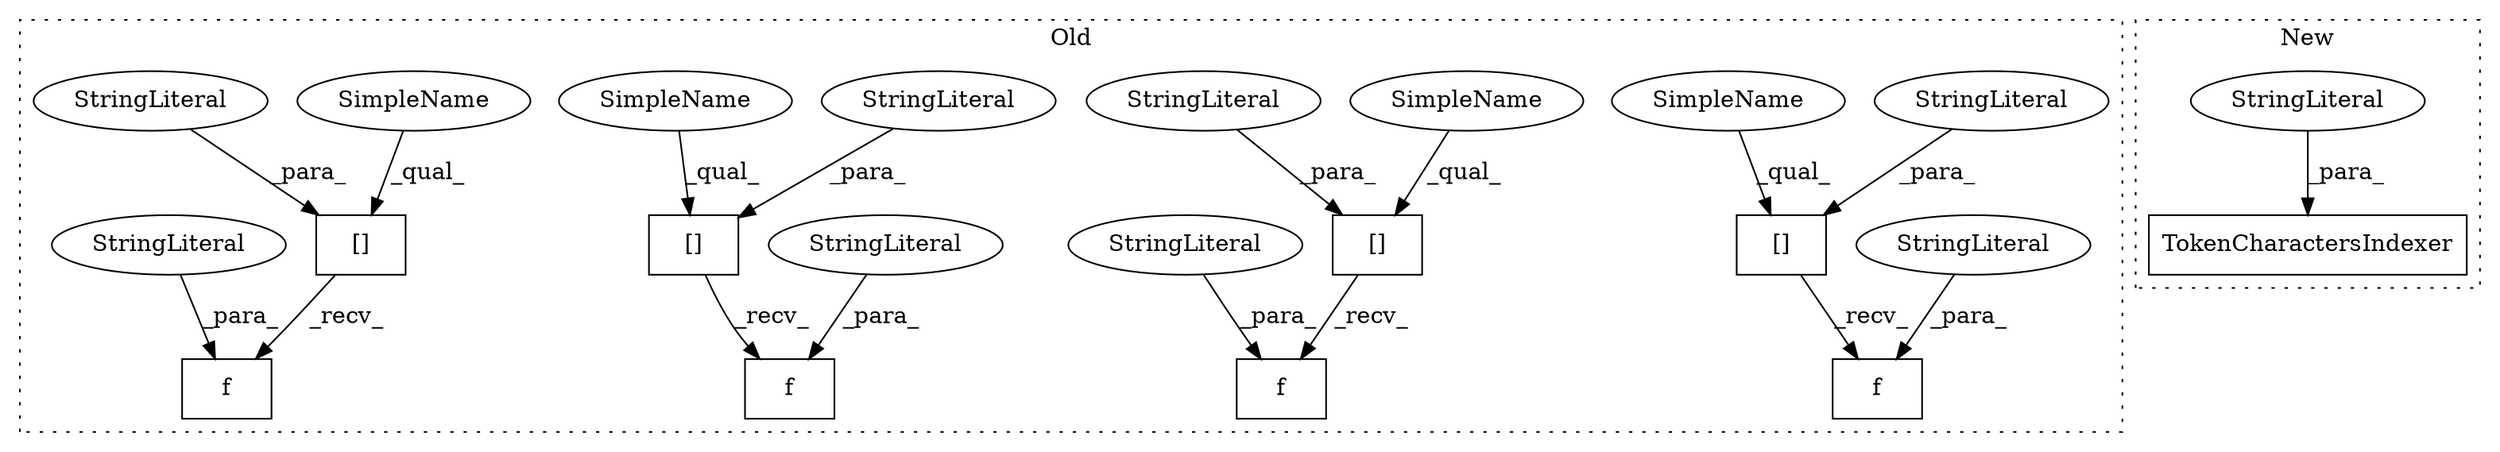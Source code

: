 digraph G {
subgraph cluster0 {
1 [label="[]" a="2" s="1790,1817" l="15,1" shape="box"];
3 [label="f" a="32" s="1819,1833" l="2,1" shape="box"];
4 [label="StringLiteral" a="45" s="1821" l="12" shape="ellipse"];
6 [label="StringLiteral" a="45" s="1805" l="12" shape="ellipse"];
7 [label="[]" a="2" s="2725,2751" l="15,1" shape="box"];
8 [label="StringLiteral" a="45" s="2740" l="11" shape="ellipse"];
9 [label="f" a="32" s="2753,2762" l="2,1" shape="box"];
10 [label="StringLiteral" a="45" s="2755" l="7" shape="ellipse"];
11 [label="[]" a="2" s="1180,1206" l="15,1" shape="box"];
12 [label="f" a="32" s="1208,1217" l="2,1" shape="box"];
13 [label="StringLiteral" a="45" s="1210" l="7" shape="ellipse"];
14 [label="StringLiteral" a="45" s="1195" l="11" shape="ellipse"];
15 [label="[]" a="2" s="2777,2804" l="15,1" shape="box"];
16 [label="f" a="32" s="2806,2820" l="2,1" shape="box"];
17 [label="StringLiteral" a="45" s="2792" l="12" shape="ellipse"];
18 [label="StringLiteral" a="45" s="2808" l="12" shape="ellipse"];
19 [label="SimpleName" a="42" s="1180" l="14" shape="ellipse"];
20 [label="SimpleName" a="42" s="1790" l="14" shape="ellipse"];
21 [label="SimpleName" a="42" s="2777" l="14" shape="ellipse"];
22 [label="SimpleName" a="42" s="2725" l="14" shape="ellipse"];
label = "Old";
style="dotted";
}
subgraph cluster1 {
2 [label="TokenCharactersIndexer" a="32" s="2817,2852" l="23,1" shape="box"];
5 [label="StringLiteral" a="45" s="2840" l="12" shape="ellipse"];
label = "New";
style="dotted";
}
1 -> 3 [label="_recv_"];
4 -> 3 [label="_para_"];
5 -> 2 [label="_para_"];
6 -> 1 [label="_para_"];
7 -> 9 [label="_recv_"];
8 -> 7 [label="_para_"];
10 -> 9 [label="_para_"];
11 -> 12 [label="_recv_"];
13 -> 12 [label="_para_"];
14 -> 11 [label="_para_"];
15 -> 16 [label="_recv_"];
17 -> 15 [label="_para_"];
18 -> 16 [label="_para_"];
19 -> 11 [label="_qual_"];
20 -> 1 [label="_qual_"];
21 -> 15 [label="_qual_"];
22 -> 7 [label="_qual_"];
}